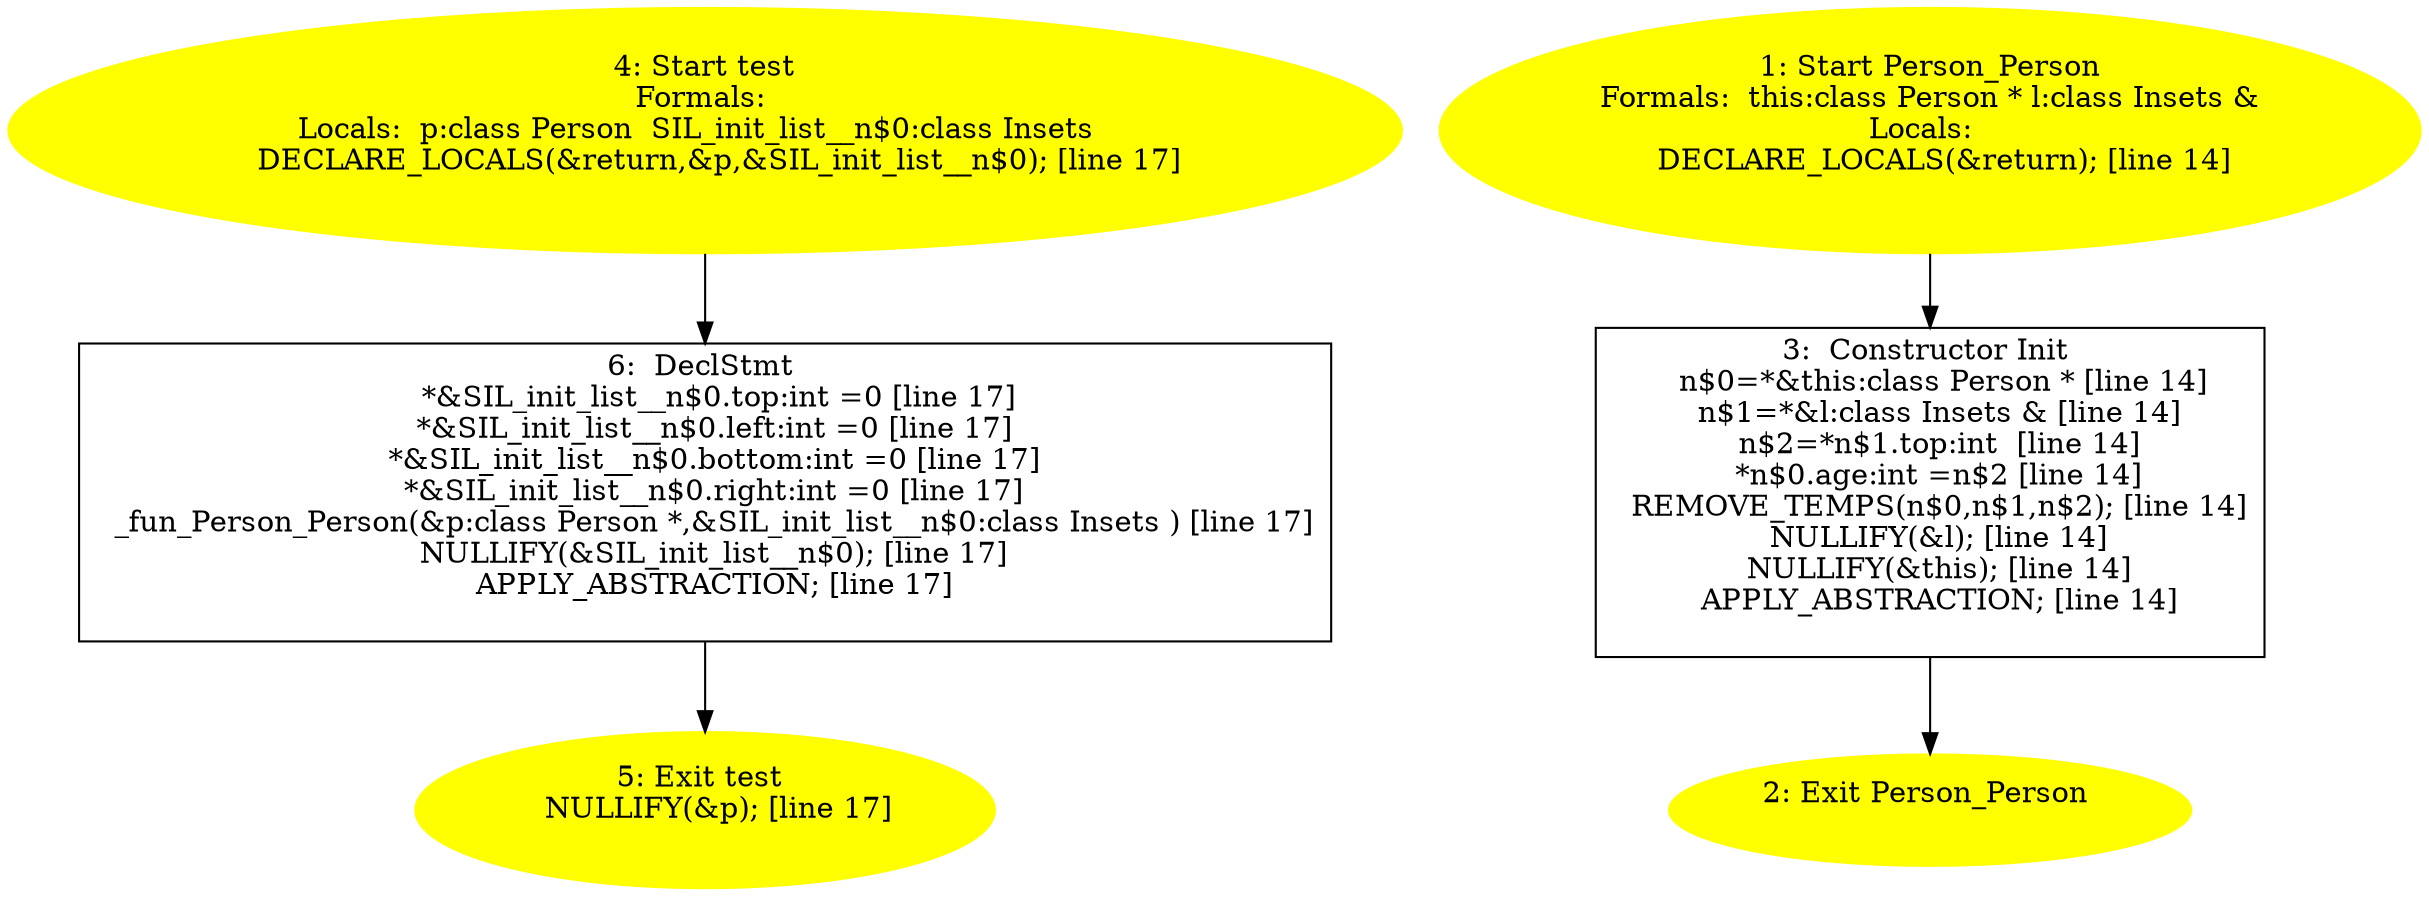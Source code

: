 /* @generated */
digraph iCFG {
6 [label="6:  DeclStmt \n   *&SIL_init_list__n$0.top:int =0 [line 17]\n  *&SIL_init_list__n$0.left:int =0 [line 17]\n  *&SIL_init_list__n$0.bottom:int =0 [line 17]\n  *&SIL_init_list__n$0.right:int =0 [line 17]\n  _fun_Person_Person(&p:class Person *,&SIL_init_list__n$0:class Insets ) [line 17]\n  NULLIFY(&SIL_init_list__n$0); [line 17]\n  APPLY_ABSTRACTION; [line 17]\n " shape="box"]
	

	 6 -> 5 ;
5 [label="5: Exit test \n   NULLIFY(&p); [line 17]\n " color=yellow style=filled]
	

4 [label="4: Start test\nFormals: \nLocals:  p:class Person  SIL_init_list__n$0:class Insets  \n   DECLARE_LOCALS(&return,&p,&SIL_init_list__n$0); [line 17]\n " color=yellow style=filled]
	

	 4 -> 6 ;
3 [label="3:  Constructor Init \n   n$0=*&this:class Person * [line 14]\n  n$1=*&l:class Insets & [line 14]\n  n$2=*n$1.top:int  [line 14]\n  *n$0.age:int =n$2 [line 14]\n  REMOVE_TEMPS(n$0,n$1,n$2); [line 14]\n  NULLIFY(&l); [line 14]\n  NULLIFY(&this); [line 14]\n  APPLY_ABSTRACTION; [line 14]\n " shape="box"]
	

	 3 -> 2 ;
2 [label="2: Exit Person_Person \n  " color=yellow style=filled]
	

1 [label="1: Start Person_Person\nFormals:  this:class Person * l:class Insets &\nLocals:  \n   DECLARE_LOCALS(&return); [line 14]\n " color=yellow style=filled]
	

	 1 -> 3 ;
}
